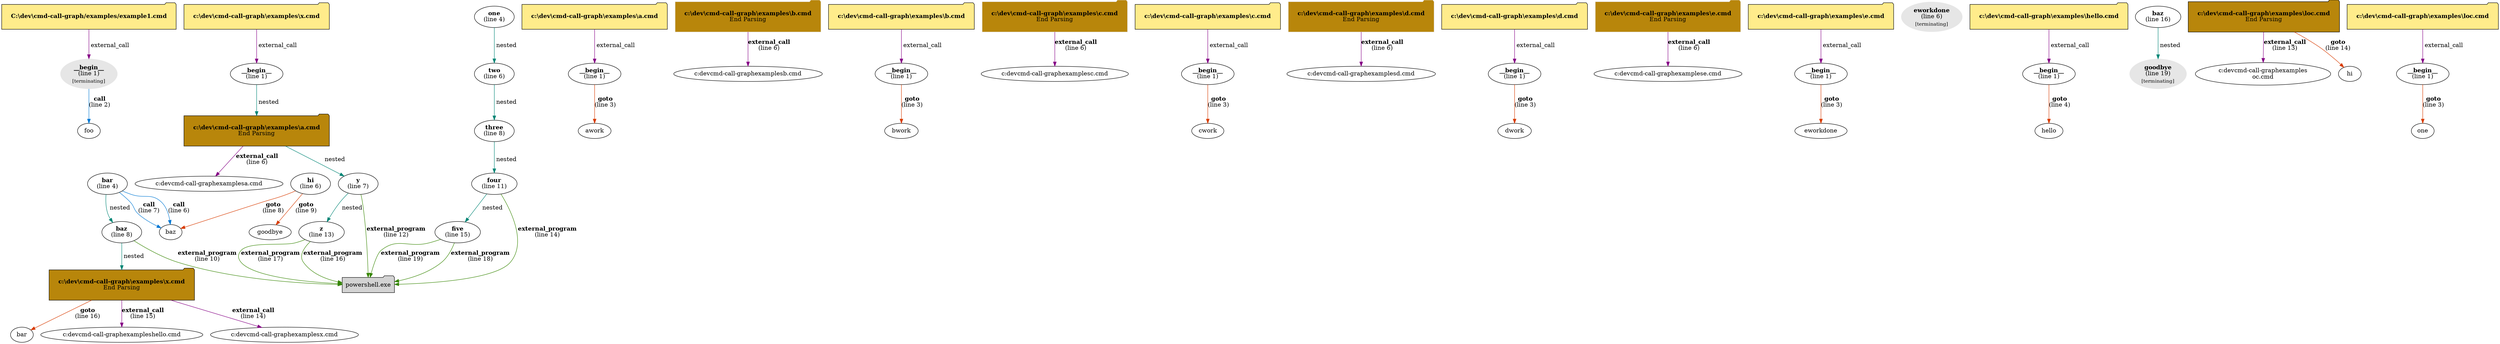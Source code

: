 digraph g {
"ID~C:\dev\cmd-call-graph/examples/example1.cmd~C:\dev\cmd-call-graph/examples/example1.cmd" [style=filled,fillcolor="#ffec8b",shape=folder,margin=.3,label=<<b>C:\dev\cmd-call-graph/examples/example1.cmd</b>>]
"ID~C:\dev\cmd-call-graph/examples/example1.cmd~C:\dev\cmd-call-graph/examples/example1.cmd" -> "ID~__begin__C:\dev\cmd-call-graph/examples/example1.cmd~C:\dev\cmd-call-graph/examples/example1.cmd" [label=" external_call",color="#850085"]
"ID~__begin__C:\dev\cmd-call-graph/examples/example1.cmd~C:\dev\cmd-call-graph/examples/example1.cmd" [color="#e6e6e6",style=filled,label=<<b>__begin__</b><br/>(line 1)<br/><sub>[terminating]</sub>>]
"ID~__begin__C:\dev\cmd-call-graph/examples/example1.cmd~C:\dev\cmd-call-graph/examples/example1.cmd" -> "foo" [label=<<b>call</b><br />(line 2)>,color="#0078d4"]
"ID~bar~C:\dev\cmd-call-graph/examples/example1.cmd" [label=<<b>bar</b><br/>(line 4)>]
"ID~bar~C:\dev\cmd-call-graph/examples/example1.cmd" -> "ID~baz~C:\dev\cmd-call-graph/examples/example1.cmd" [label=" nested",color="#008575"]
"ID~bar~C:\dev\cmd-call-graph/examples/example1.cmd" -> "baz" [label=<<b>call</b><br />(line 6)>,color="#0078d4"]
"ID~bar~C:\dev\cmd-call-graph/examples/example1.cmd" -> "baz" [label=<<b>call</b><br />(line 7)>,color="#0078d4"]
"ID~baz~C:\dev\cmd-call-graph/examples/example1.cmd" [label=<<b>baz</b><br/>(line 8)>]
"ID~baz~C:\dev\cmd-call-graph/examples/example1.cmd" -> "ID~foo~C:\dev\cmd-call-graph/examples/example1.cmd" [label=" nested",color="#008575"]
"powershell.exe" [style=filled,shape=folder]
"ID~baz~C:\dev\cmd-call-graph/examples/example1.cmd" -> "powershell.exe" [label=<<b>external_program</b><br />(line 10)>,color="#358500"]
"ID~foo~C:\dev\cmd-call-graph/examples/example1.cmd" [label=<<b>foo</b><br/>(line 12)>]
"ID~foo~C:\dev\cmd-call-graph/examples/example1.cmd" -> "bar" [label=<<b>goto</b><br />(line 16)>,color="#d83b01"]
"ID~foo~C:\dev\cmd-call-graph/examples/example1.cmd" [style=filled,shape=folder,margin=.3,fillcolor="#b8860b",label=<<b>c:\dev\cmd-call-graph\examples\hello.cmd</b><br/>End Parsing>]
"ID~foo~C:\dev\cmd-call-graph/examples/example1.cmd" -> "c:\dev\cmd-call-graph\examples\hello.cmd" [label=<<b>external_call</b><br />(line 15)>,color="#850085"]
"ID~foo~C:\dev\cmd-call-graph/examples/example1.cmd" [style=filled,shape=folder,margin=.3,fillcolor="#b8860b",label=<<b>c:\dev\cmd-call-graph\examples\x.cmd</b><br/>End Parsing>]
"ID~foo~C:\dev\cmd-call-graph/examples/example1.cmd" -> "c:\dev\cmd-call-graph\examples\x.cmd" [label=<<b>external_call</b><br />(line 14)>,color="#850085"]
"ID~__begin__c:\dev\cmd-call-graph\examples\x.cmd~c:\dev\cmd-call-graph\examples\x.cmd" [label=<<b>__begin__</b><br/>(line 1)>]
"ID~__begin__c:\dev\cmd-call-graph\examples\x.cmd~c:\dev\cmd-call-graph\examples\x.cmd" -> "ID~x~c:\dev\cmd-call-graph\examples\x.cmd" [label=" nested",color="#008575"]
"ID~c:\dev\cmd-call-graph\examples\x.cmd~c:\dev\cmd-call-graph\examples\x.cmd" [style=filled,fillcolor="#ffec8b",shape=folder,margin=.3,label=<<b>c:\dev\cmd-call-graph\examples\x.cmd</b>>]
"ID~c:\dev\cmd-call-graph\examples\x.cmd~c:\dev\cmd-call-graph\examples\x.cmd" -> "ID~__begin__c:\dev\cmd-call-graph\examples\x.cmd~c:\dev\cmd-call-graph\examples\x.cmd" [label=" external_call",color="#850085"]
"ID~x~c:\dev\cmd-call-graph\examples\x.cmd" [label=<<b>x</b><br/>(line 3)>]
"ID~x~c:\dev\cmd-call-graph\examples\x.cmd" -> "ID~y~c:\dev\cmd-call-graph\examples\x.cmd" [label=" nested",color="#008575"]
"ID~x~c:\dev\cmd-call-graph\examples\x.cmd" [style=filled,shape=folder,margin=.3,fillcolor="#b8860b",label=<<b>c:\dev\cmd-call-graph\examples\a.cmd</b><br/>End Parsing>]
"ID~x~c:\dev\cmd-call-graph\examples\x.cmd" -> "c:\dev\cmd-call-graph\examples\a.cmd" [label=<<b>external_call</b><br />(line 6)>,color="#850085"]
"ID~y~c:\dev\cmd-call-graph\examples\x.cmd" [label=<<b>y</b><br/>(line 7)>]
"ID~y~c:\dev\cmd-call-graph\examples\x.cmd" -> "ID~z~c:\dev\cmd-call-graph\examples\x.cmd" [label=" nested",color="#008575"]
"powershell.exe" [style=filled,shape=folder]
"ID~y~c:\dev\cmd-call-graph\examples\x.cmd" -> "powershell.exe" [label=<<b>external_program</b><br />(line 12)>,color="#358500"]
"ID~z~c:\dev\cmd-call-graph\examples\x.cmd" [label=<<b>z</b><br/>(line 13)>]
"powershell.exe" [style=filled,shape=folder]
"ID~z~c:\dev\cmd-call-graph\examples\x.cmd" -> "powershell.exe" [label=<<b>external_program</b><br />(line 16)>,color="#358500"]
"powershell.exe" [style=filled,shape=folder]
"ID~z~c:\dev\cmd-call-graph\examples\x.cmd" -> "powershell.exe" [label=<<b>external_program</b><br />(line 17)>,color="#358500"]
"ID~__begin__c:\dev\cmd-call-graph\examples\a.cmd~c:\dev\cmd-call-graph\examples\a.cmd" [label=<<b>__begin__</b><br/>(line 1)>]
"ID~__begin__c:\dev\cmd-call-graph\examples\a.cmd~c:\dev\cmd-call-graph\examples\a.cmd" -> "awork" [label=<<b>goto</b><br />(line 3)>,color="#d83b01"]
"ID~awork~c:\dev\cmd-call-graph\examples\a.cmd" [color="#e6e6e6",style=filled,label=<<b>awork</b><br/>(line 5)<br/><sub>[terminating]</sub>>]
"ID~awork~c:\dev\cmd-call-graph\examples\a.cmd" [style=filled,shape=folder,margin=.3,fillcolor="#b8860b",label=<<b>c:\dev\cmd-call-graph\examples\b.cmd</b><br/>End Parsing>]
"ID~awork~c:\dev\cmd-call-graph\examples\a.cmd" -> "c:\dev\cmd-call-graph\examples\b.cmd" [label=<<b>external_call</b><br />(line 6)>,color="#850085"]
"ID~c:\dev\cmd-call-graph\examples\a.cmd~c:\dev\cmd-call-graph\examples\a.cmd" [style=filled,fillcolor="#ffec8b",shape=folder,margin=.3,label=<<b>c:\dev\cmd-call-graph\examples\a.cmd</b>>]
"ID~c:\dev\cmd-call-graph\examples\a.cmd~c:\dev\cmd-call-graph\examples\a.cmd" -> "ID~__begin__c:\dev\cmd-call-graph\examples\a.cmd~c:\dev\cmd-call-graph\examples\a.cmd" [label=" external_call",color="#850085"]
"ID~__begin__c:\dev\cmd-call-graph\examples\b.cmd~c:\dev\cmd-call-graph\examples\b.cmd" [label=<<b>__begin__</b><br/>(line 1)>]
"ID~__begin__c:\dev\cmd-call-graph\examples\b.cmd~c:\dev\cmd-call-graph\examples\b.cmd" -> "bwork" [label=<<b>goto</b><br />(line 3)>,color="#d83b01"]
"ID~bwork~c:\dev\cmd-call-graph\examples\b.cmd" [color="#e6e6e6",style=filled,label=<<b>bwork</b><br/>(line 5)<br/><sub>[terminating]</sub>>]
"ID~bwork~c:\dev\cmd-call-graph\examples\b.cmd" [style=filled,shape=folder,margin=.3,fillcolor="#b8860b",label=<<b>c:\dev\cmd-call-graph\examples\c.cmd</b><br/>End Parsing>]
"ID~bwork~c:\dev\cmd-call-graph\examples\b.cmd" -> "c:\dev\cmd-call-graph\examples\c.cmd" [label=<<b>external_call</b><br />(line 6)>,color="#850085"]
"ID~c:\dev\cmd-call-graph\examples\b.cmd~c:\dev\cmd-call-graph\examples\b.cmd" [style=filled,fillcolor="#ffec8b",shape=folder,margin=.3,label=<<b>c:\dev\cmd-call-graph\examples\b.cmd</b>>]
"ID~c:\dev\cmd-call-graph\examples\b.cmd~c:\dev\cmd-call-graph\examples\b.cmd" -> "ID~__begin__c:\dev\cmd-call-graph\examples\b.cmd~c:\dev\cmd-call-graph\examples\b.cmd" [label=" external_call",color="#850085"]
"ID~__begin__c:\dev\cmd-call-graph\examples\c.cmd~c:\dev\cmd-call-graph\examples\c.cmd" [label=<<b>__begin__</b><br/>(line 1)>]
"ID~__begin__c:\dev\cmd-call-graph\examples\c.cmd~c:\dev\cmd-call-graph\examples\c.cmd" -> "cwork" [label=<<b>goto</b><br />(line 3)>,color="#d83b01"]
"ID~c:\dev\cmd-call-graph\examples\c.cmd~c:\dev\cmd-call-graph\examples\c.cmd" [style=filled,fillcolor="#ffec8b",shape=folder,margin=.3,label=<<b>c:\dev\cmd-call-graph\examples\c.cmd</b>>]
"ID~c:\dev\cmd-call-graph\examples\c.cmd~c:\dev\cmd-call-graph\examples\c.cmd" -> "ID~__begin__c:\dev\cmd-call-graph\examples\c.cmd~c:\dev\cmd-call-graph\examples\c.cmd" [label=" external_call",color="#850085"]
"ID~cwork~c:\dev\cmd-call-graph\examples\c.cmd" [color="#e6e6e6",style=filled,label=<<b>cwork</b><br/>(line 5)<br/><sub>[terminating]</sub>>]
"ID~cwork~c:\dev\cmd-call-graph\examples\c.cmd" [style=filled,shape=folder,margin=.3,fillcolor="#b8860b",label=<<b>c:\dev\cmd-call-graph\examples\d.cmd</b><br/>End Parsing>]
"ID~cwork~c:\dev\cmd-call-graph\examples\c.cmd" -> "c:\dev\cmd-call-graph\examples\d.cmd" [label=<<b>external_call</b><br />(line 6)>,color="#850085"]
"ID~__begin__c:\dev\cmd-call-graph\examples\d.cmd~c:\dev\cmd-call-graph\examples\d.cmd" [label=<<b>__begin__</b><br/>(line 1)>]
"ID~__begin__c:\dev\cmd-call-graph\examples\d.cmd~c:\dev\cmd-call-graph\examples\d.cmd" -> "dwork" [label=<<b>goto</b><br />(line 3)>,color="#d83b01"]
"ID~c:\dev\cmd-call-graph\examples\d.cmd~c:\dev\cmd-call-graph\examples\d.cmd" [style=filled,fillcolor="#ffec8b",shape=folder,margin=.3,label=<<b>c:\dev\cmd-call-graph\examples\d.cmd</b>>]
"ID~c:\dev\cmd-call-graph\examples\d.cmd~c:\dev\cmd-call-graph\examples\d.cmd" -> "ID~__begin__c:\dev\cmd-call-graph\examples\d.cmd~c:\dev\cmd-call-graph\examples\d.cmd" [label=" external_call",color="#850085"]
"ID~dwork~c:\dev\cmd-call-graph\examples\d.cmd" [color="#e6e6e6",style=filled,label=<<b>dwork</b><br/>(line 5)<br/><sub>[terminating]</sub>>]
"ID~dwork~c:\dev\cmd-call-graph\examples\d.cmd" [style=filled,shape=folder,margin=.3,fillcolor="#b8860b",label=<<b>c:\dev\cmd-call-graph\examples\e.cmd</b><br/>End Parsing>]
"ID~dwork~c:\dev\cmd-call-graph\examples\d.cmd" -> "c:\dev\cmd-call-graph\examples\e.cmd" [label=<<b>external_call</b><br />(line 6)>,color="#850085"]
"ID~__begin__c:\dev\cmd-call-graph\examples\e.cmd~c:\dev\cmd-call-graph\examples\e.cmd" [label=<<b>__begin__</b><br/>(line 1)>]
"ID~__begin__c:\dev\cmd-call-graph\examples\e.cmd~c:\dev\cmd-call-graph\examples\e.cmd" -> "eworkdone" [label=<<b>goto</b><br />(line 3)>,color="#d83b01"]
"ID~c:\dev\cmd-call-graph\examples\e.cmd~c:\dev\cmd-call-graph\examples\e.cmd" [style=filled,fillcolor="#ffec8b",shape=folder,margin=.3,label=<<b>c:\dev\cmd-call-graph\examples\e.cmd</b>>]
"ID~c:\dev\cmd-call-graph\examples\e.cmd~c:\dev\cmd-call-graph\examples\e.cmd" -> "ID~__begin__c:\dev\cmd-call-graph\examples\e.cmd~c:\dev\cmd-call-graph\examples\e.cmd" [label=" external_call",color="#850085"]
"ID~eworkdone~c:\dev\cmd-call-graph\examples\e.cmd" [color="#e6e6e6",style=filled,label=<<b>eworkdone</b><br/>(line 6)<br/><sub>[terminating]</sub>>]
"ID~__begin__c:\dev\cmd-call-graph\examples\hello.cmd~c:\dev\cmd-call-graph\examples\hello.cmd" [label=<<b>__begin__</b><br/>(line 1)>]
"ID~__begin__c:\dev\cmd-call-graph\examples\hello.cmd~c:\dev\cmd-call-graph\examples\hello.cmd" -> "hello" [label=<<b>goto</b><br />(line 4)>,color="#d83b01"]
"ID~baz~c:\dev\cmd-call-graph\examples\hello.cmd" [label=<<b>baz</b><br/>(line 16)>]
"ID~baz~c:\dev\cmd-call-graph\examples\hello.cmd" -> "ID~goodbye~c:\dev\cmd-call-graph\examples\hello.cmd" [label=" nested",color="#008575"]
"ID~c:\dev\cmd-call-graph\examples\hello.cmd~c:\dev\cmd-call-graph\examples\hello.cmd" [style=filled,fillcolor="#ffec8b",shape=folder,margin=.3,label=<<b>c:\dev\cmd-call-graph\examples\hello.cmd</b>>]
"ID~c:\dev\cmd-call-graph\examples\hello.cmd~c:\dev\cmd-call-graph\examples\hello.cmd" -> "ID~__begin__c:\dev\cmd-call-graph\examples\hello.cmd~c:\dev\cmd-call-graph\examples\hello.cmd" [label=" external_call",color="#850085"]
"ID~goodbye~c:\dev\cmd-call-graph\examples\hello.cmd" [color="#e6e6e6",style=filled,label=<<b>goodbye</b><br/>(line 19)<br/><sub>[terminating]</sub>>]
"ID~hello~c:\dev\cmd-call-graph\examples\hello.cmd" [label=<<b>hello</b><br/>(line 11)>]
"ID~hello~c:\dev\cmd-call-graph\examples\hello.cmd" [style=filled,shape=folder,margin=.3,fillcolor="#b8860b",label=<<b>c:\dev\cmd-call-graph\examples\loc.cmd</b><br/>End Parsing>]
"ID~hello~c:\dev\cmd-call-graph\examples\hello.cmd" -> "c:\dev\cmd-call-graph\examples\loc.cmd" [label=<<b>external_call</b><br />(line 13)>,color="#850085"]
"ID~hello~c:\dev\cmd-call-graph\examples\hello.cmd" -> "hi" [label=<<b>goto</b><br />(line 14)>,color="#d83b01"]
"ID~hi~c:\dev\cmd-call-graph\examples\hello.cmd" [label=<<b>hi</b><br/>(line 6)>]
"ID~hi~c:\dev\cmd-call-graph\examples\hello.cmd" -> "baz" [label=<<b>goto</b><br />(line 8)>,color="#d83b01"]
"ID~hi~c:\dev\cmd-call-graph\examples\hello.cmd" -> "goodbye" [label=<<b>goto</b><br />(line 9)>,color="#d83b01"]
"ID~__begin__c:\dev\cmd-call-graph\examples\loc.cmd~c:\dev\cmd-call-graph\examples\loc.cmd" [label=<<b>__begin__</b><br/>(line 1)>]
"ID~__begin__c:\dev\cmd-call-graph\examples\loc.cmd~c:\dev\cmd-call-graph\examples\loc.cmd" -> "one" [label=<<b>goto</b><br />(line 3)>,color="#d83b01"]
"ID~c:\dev\cmd-call-graph\examples\loc.cmd~c:\dev\cmd-call-graph\examples\loc.cmd" [style=filled,fillcolor="#ffec8b",shape=folder,margin=.3,label=<<b>c:\dev\cmd-call-graph\examples\loc.cmd</b>>]
"ID~c:\dev\cmd-call-graph\examples\loc.cmd~c:\dev\cmd-call-graph\examples\loc.cmd" -> "ID~__begin__c:\dev\cmd-call-graph\examples\loc.cmd~c:\dev\cmd-call-graph\examples\loc.cmd" [label=" external_call",color="#850085"]
"ID~five~c:\dev\cmd-call-graph\examples\loc.cmd" [label=<<b>five</b><br/>(line 15)>]
"powershell.exe" [style=filled,shape=folder]
"ID~five~c:\dev\cmd-call-graph\examples\loc.cmd" -> "powershell.exe" [label=<<b>external_program</b><br />(line 18)>,color="#358500"]
"powershell.exe" [style=filled,shape=folder]
"ID~five~c:\dev\cmd-call-graph\examples\loc.cmd" -> "powershell.exe" [label=<<b>external_program</b><br />(line 19)>,color="#358500"]
"ID~four~c:\dev\cmd-call-graph\examples\loc.cmd" [label=<<b>four</b><br/>(line 11)>]
"ID~four~c:\dev\cmd-call-graph\examples\loc.cmd" -> "ID~five~c:\dev\cmd-call-graph\examples\loc.cmd" [label=" nested",color="#008575"]
"powershell.exe" [style=filled,shape=folder]
"ID~four~c:\dev\cmd-call-graph\examples\loc.cmd" -> "powershell.exe" [label=<<b>external_program</b><br />(line 14)>,color="#358500"]
"ID~one~c:\dev\cmd-call-graph\examples\loc.cmd" [label=<<b>one</b><br/>(line 4)>]
"ID~one~c:\dev\cmd-call-graph\examples\loc.cmd" -> "ID~two~c:\dev\cmd-call-graph\examples\loc.cmd" [label=" nested",color="#008575"]
"ID~three~c:\dev\cmd-call-graph\examples\loc.cmd" [label=<<b>three</b><br/>(line 8)>]
"ID~three~c:\dev\cmd-call-graph\examples\loc.cmd" -> "ID~four~c:\dev\cmd-call-graph\examples\loc.cmd" [label=" nested",color="#008575"]
"ID~two~c:\dev\cmd-call-graph\examples\loc.cmd" [label=<<b>two</b><br/>(line 6)>]
"ID~two~c:\dev\cmd-call-graph\examples\loc.cmd" -> "ID~three~c:\dev\cmd-call-graph\examples\loc.cmd" [label=" nested",color="#008575"]
}
